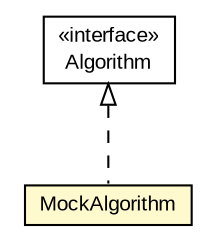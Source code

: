 #!/usr/local/bin/dot
#
# Class diagram 
# Generated by UMLGraph version R5_6-24-gf6e263 (http://www.umlgraph.org/)
#

digraph G {
	edge [fontname="arial",fontsize=10,labelfontname="arial",labelfontsize=10];
	node [fontname="arial",fontsize=10,shape=plaintext];
	nodesep=0.25;
	ranksep=0.5;
	// net.brabenetz.lib.securedproperties.core.MockAlgorithm
	c207 [label=<<table title="net.brabenetz.lib.securedproperties.core.MockAlgorithm" border="0" cellborder="1" cellspacing="0" cellpadding="2" port="p" bgcolor="lemonChiffon" href="./MockAlgorithm.html">
		<tr><td><table border="0" cellspacing="0" cellpadding="1">
<tr><td align="center" balign="center"> MockAlgorithm </td></tr>
		</table></td></tr>
		</table>>, URL="./MockAlgorithm.html", fontname="arial", fontcolor="black", fontsize=10.0];
	//net.brabenetz.lib.securedproperties.core.MockAlgorithm implements net.brabenetz.lib.securedproperties.core.Algorithm
	c223:p -> c207:p [dir=back,arrowtail=empty,style=dashed];
	// net.brabenetz.lib.securedproperties.core.Algorithm
	c223 [label=<<table title="net.brabenetz.lib.securedproperties.core.Algorithm" border="0" cellborder="1" cellspacing="0" cellpadding="2" port="p">
		<tr><td><table border="0" cellspacing="0" cellpadding="1">
<tr><td align="center" balign="center"> &#171;interface&#187; </td></tr>
<tr><td align="center" balign="center"> Algorithm </td></tr>
		</table></td></tr>
		</table>>, URL="null", fontname="arial", fontcolor="black", fontsize=10.0];
}

